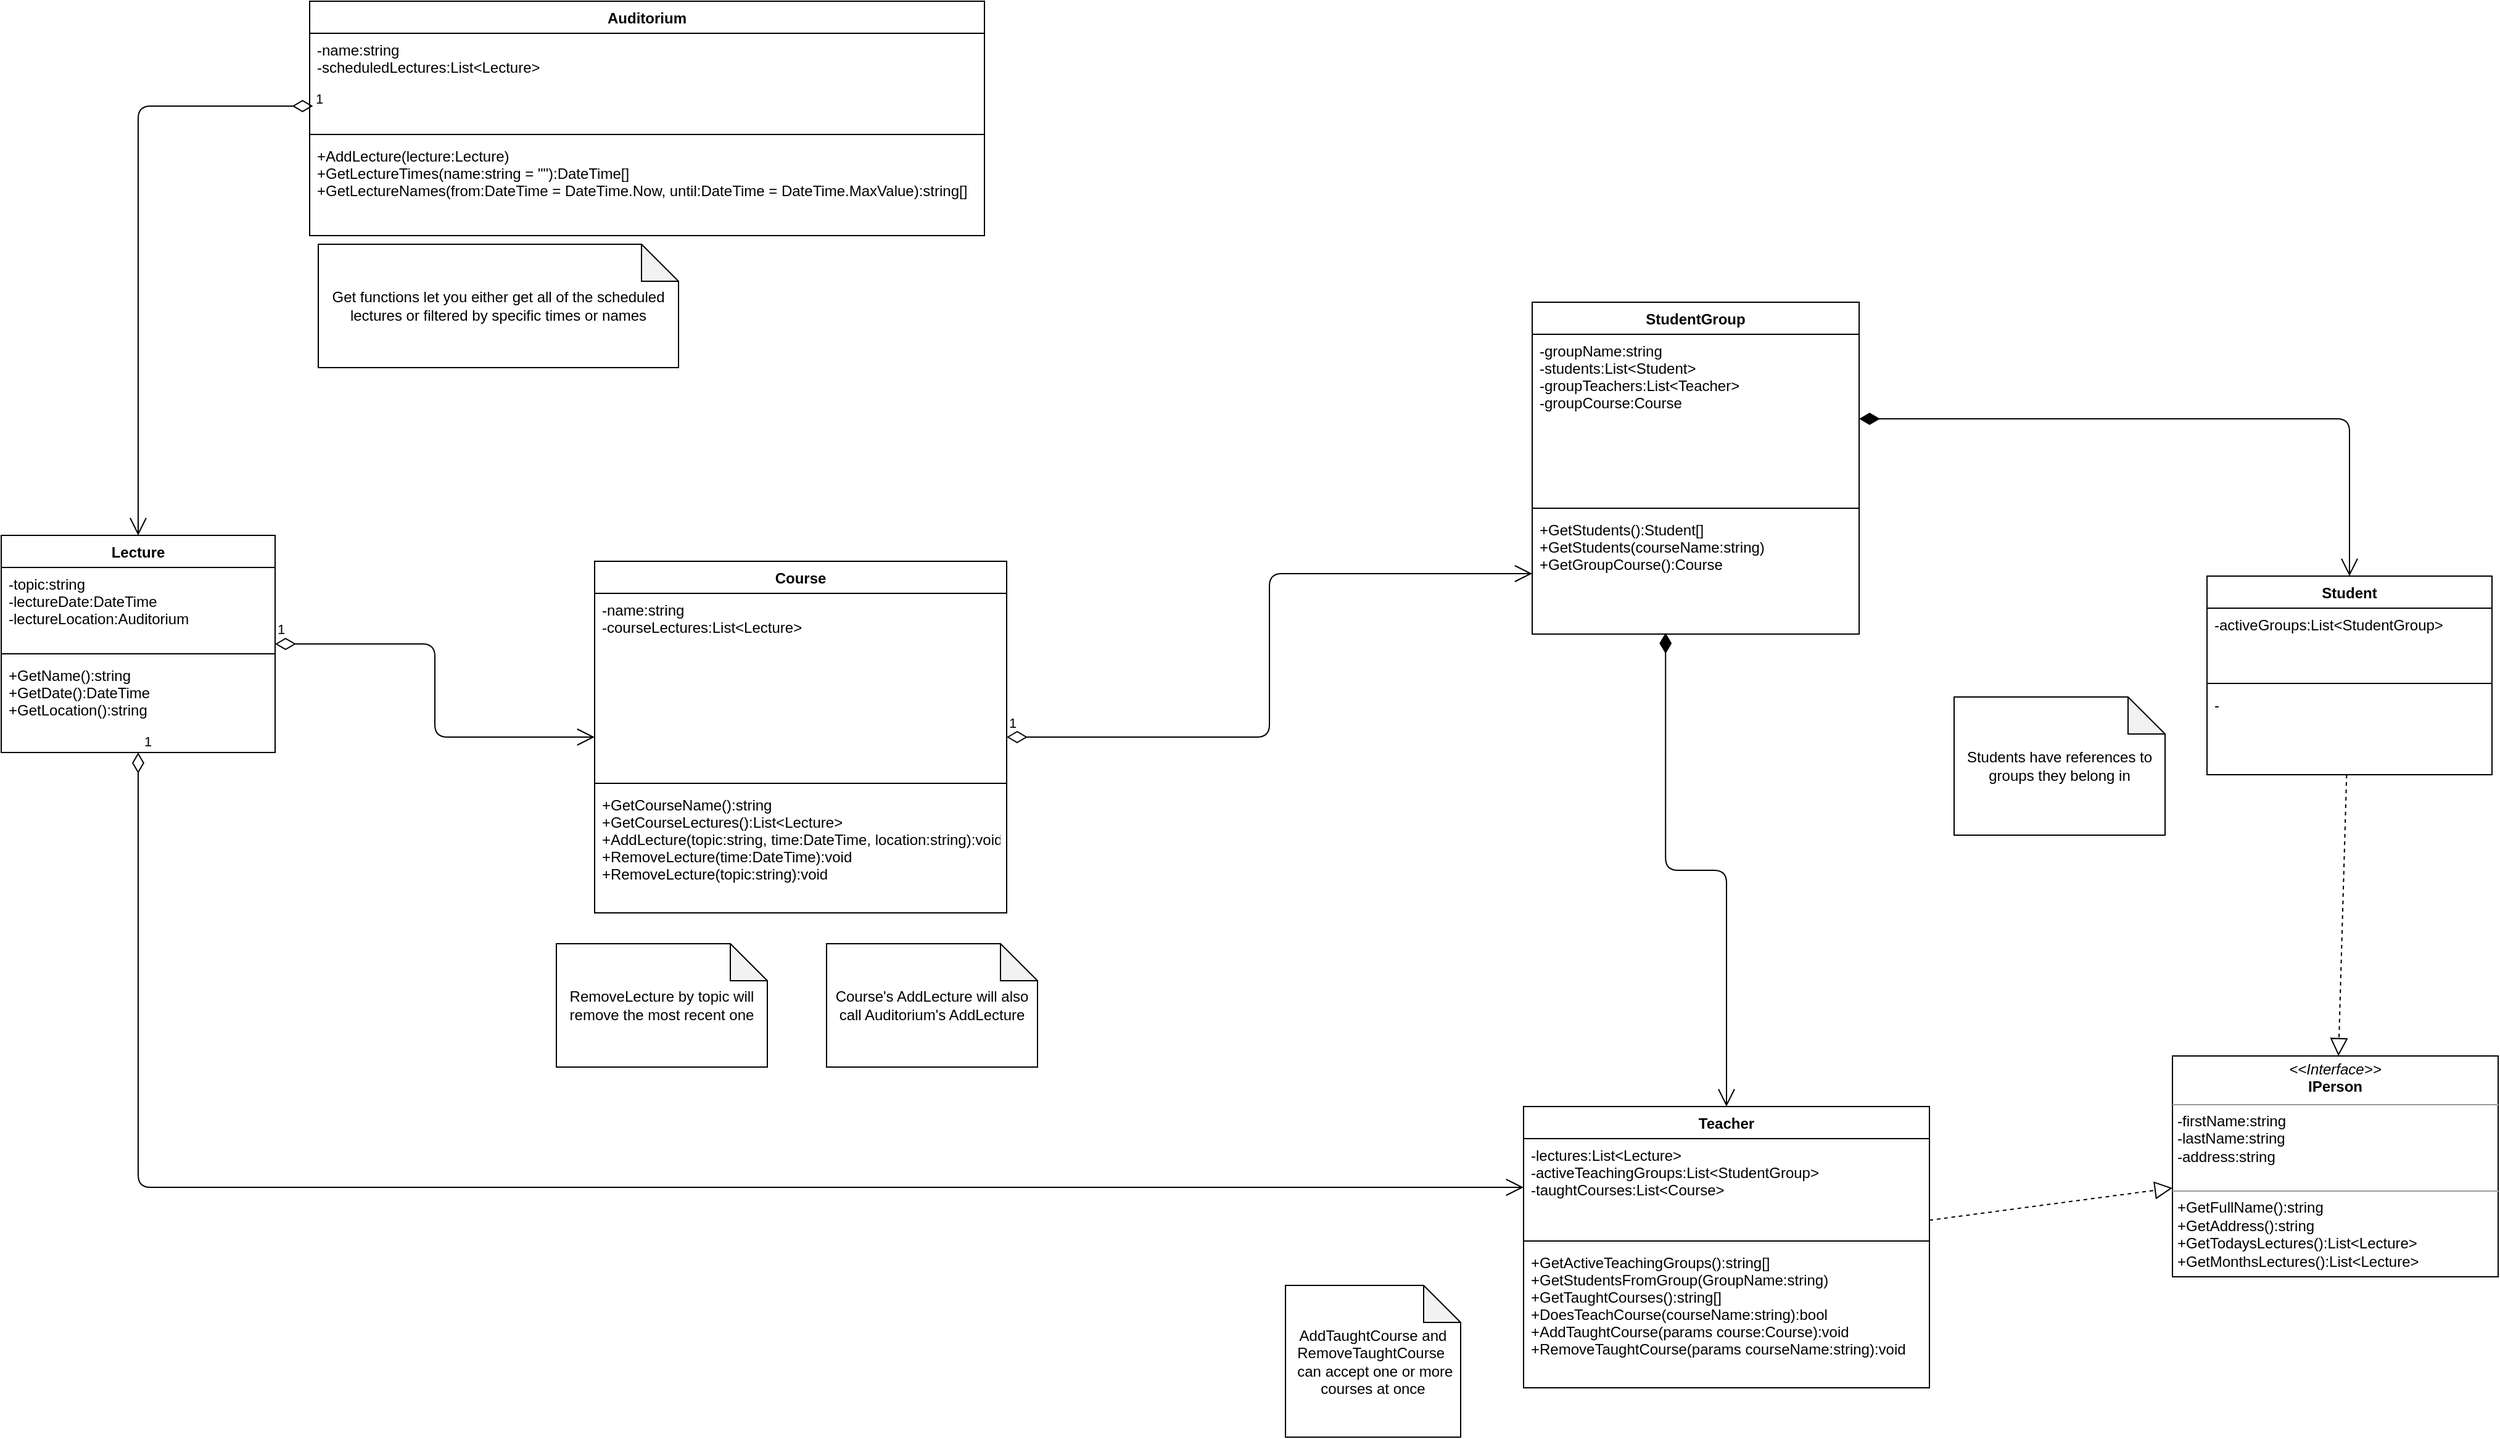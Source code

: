 <mxfile version="14.1.8" type="device"><diagram id="C5RBs43oDa-KdzZeNtuy" name="Page-1"><mxGraphModel dx="1822" dy="1622" grid="0" gridSize="10" guides="1" tooltips="1" connect="1" arrows="1" fold="1" page="0" pageScale="1" pageWidth="827" pageHeight="1169" math="0" shadow="0"><root><mxCell id="WIyWlLk6GJQsqaUBKTNV-0"/><mxCell id="WIyWlLk6GJQsqaUBKTNV-1" parent="WIyWlLk6GJQsqaUBKTNV-0"/><mxCell id="tR9uDY9Nzf5J-o-puIvT-4" value="Student" style="swimlane;fontStyle=1;align=center;verticalAlign=top;childLayout=stackLayout;horizontal=1;startSize=26;horizontalStack=0;resizeParent=1;resizeParentMax=0;resizeLast=0;collapsible=1;marginBottom=0;" parent="WIyWlLk6GJQsqaUBKTNV-1" vertex="1"><mxGeometry x="1554" y="39" width="231" height="161" as="geometry"/></mxCell><mxCell id="tR9uDY9Nzf5J-o-puIvT-5" value="-activeGroups:List&lt;StudentGroup&gt;" style="text;strokeColor=none;fillColor=none;align=left;verticalAlign=top;spacingLeft=4;spacingRight=4;overflow=hidden;rotatable=0;points=[[0,0.5],[1,0.5]];portConstraint=eastwest;" parent="tR9uDY9Nzf5J-o-puIvT-4" vertex="1"><mxGeometry y="26" width="231" height="57" as="geometry"/></mxCell><mxCell id="tR9uDY9Nzf5J-o-puIvT-6" value="" style="line;strokeWidth=1;fillColor=none;align=left;verticalAlign=middle;spacingTop=-1;spacingLeft=3;spacingRight=3;rotatable=0;labelPosition=right;points=[];portConstraint=eastwest;" parent="tR9uDY9Nzf5J-o-puIvT-4" vertex="1"><mxGeometry y="83" width="231" height="8" as="geometry"/></mxCell><mxCell id="tR9uDY9Nzf5J-o-puIvT-7" value="-" style="text;strokeColor=none;fillColor=none;align=left;verticalAlign=top;spacingLeft=4;spacingRight=4;overflow=hidden;rotatable=0;points=[[0,0.5],[1,0.5]];portConstraint=eastwest;" parent="tR9uDY9Nzf5J-o-puIvT-4" vertex="1"><mxGeometry y="91" width="231" height="70" as="geometry"/></mxCell><mxCell id="tR9uDY9Nzf5J-o-puIvT-8" value="Course" style="swimlane;fontStyle=1;align=center;verticalAlign=top;childLayout=stackLayout;horizontal=1;startSize=26;horizontalStack=0;resizeParent=1;resizeParentMax=0;resizeLast=0;collapsible=1;marginBottom=0;" parent="WIyWlLk6GJQsqaUBKTNV-1" vertex="1"><mxGeometry x="247" y="27" width="334" height="285" as="geometry"/></mxCell><mxCell id="tR9uDY9Nzf5J-o-puIvT-9" value="-name:string&#10;-courseLectures:List&lt;Lecture&gt;&#10;&#10;" style="text;strokeColor=none;fillColor=none;align=left;verticalAlign=top;spacingLeft=4;spacingRight=4;overflow=hidden;rotatable=0;points=[[0,0.5],[1,0.5]];portConstraint=eastwest;" parent="tR9uDY9Nzf5J-o-puIvT-8" vertex="1"><mxGeometry y="26" width="334" height="150" as="geometry"/></mxCell><mxCell id="tR9uDY9Nzf5J-o-puIvT-10" value="" style="line;strokeWidth=1;fillColor=none;align=left;verticalAlign=middle;spacingTop=-1;spacingLeft=3;spacingRight=3;rotatable=0;labelPosition=right;points=[];portConstraint=eastwest;" parent="tR9uDY9Nzf5J-o-puIvT-8" vertex="1"><mxGeometry y="176" width="334" height="8" as="geometry"/></mxCell><mxCell id="tR9uDY9Nzf5J-o-puIvT-11" value="+GetCourseName():string&#10;+GetCourseLectures():List&lt;Lecture&gt;&#10;+AddLecture(topic:string, time:DateTime, location:string):void&#10;+RemoveLecture(time:DateTime):void&#10;+RemoveLecture(topic:string):void" style="text;strokeColor=none;fillColor=none;align=left;verticalAlign=top;spacingLeft=4;spacingRight=4;overflow=hidden;rotatable=0;points=[[0,0.5],[1,0.5]];portConstraint=eastwest;" parent="tR9uDY9Nzf5J-o-puIvT-8" vertex="1"><mxGeometry y="184" width="334" height="101" as="geometry"/></mxCell><mxCell id="tR9uDY9Nzf5J-o-puIvT-12" value="Lecture" style="swimlane;fontStyle=1;align=center;verticalAlign=top;childLayout=stackLayout;horizontal=1;startSize=26;horizontalStack=0;resizeParent=1;resizeParentMax=0;resizeLast=0;collapsible=1;marginBottom=0;" parent="WIyWlLk6GJQsqaUBKTNV-1" vertex="1"><mxGeometry x="-234" y="6" width="222" height="176" as="geometry"/></mxCell><mxCell id="tR9uDY9Nzf5J-o-puIvT-13" value="-topic:string&#10;-lectureDate:DateTime&#10;-lectureLocation:Auditorium&#10;" style="text;strokeColor=none;fillColor=none;align=left;verticalAlign=top;spacingLeft=4;spacingRight=4;overflow=hidden;rotatable=0;points=[[0,0.5],[1,0.5]];portConstraint=eastwest;" parent="tR9uDY9Nzf5J-o-puIvT-12" vertex="1"><mxGeometry y="26" width="222" height="66" as="geometry"/></mxCell><mxCell id="tR9uDY9Nzf5J-o-puIvT-14" value="" style="line;strokeWidth=1;fillColor=none;align=left;verticalAlign=middle;spacingTop=-1;spacingLeft=3;spacingRight=3;rotatable=0;labelPosition=right;points=[];portConstraint=eastwest;" parent="tR9uDY9Nzf5J-o-puIvT-12" vertex="1"><mxGeometry y="92" width="222" height="8" as="geometry"/></mxCell><mxCell id="tR9uDY9Nzf5J-o-puIvT-15" value="+GetName():string&#10;+GetDate():DateTime&#10;+GetLocation():string&#10;" style="text;strokeColor=none;fillColor=none;align=left;verticalAlign=top;spacingLeft=4;spacingRight=4;overflow=hidden;rotatable=0;points=[[0,0.5],[1,0.5]];portConstraint=eastwest;" parent="tR9uDY9Nzf5J-o-puIvT-12" vertex="1"><mxGeometry y="100" width="222" height="76" as="geometry"/></mxCell><mxCell id="tR9uDY9Nzf5J-o-puIvT-16" value="Auditorium" style="swimlane;fontStyle=1;align=center;verticalAlign=top;childLayout=stackLayout;horizontal=1;startSize=26;horizontalStack=0;resizeParent=1;resizeParentMax=0;resizeLast=0;collapsible=1;marginBottom=0;" parent="WIyWlLk6GJQsqaUBKTNV-1" vertex="1"><mxGeometry x="16" y="-427" width="547" height="190" as="geometry"/></mxCell><mxCell id="tR9uDY9Nzf5J-o-puIvT-17" value="-name:string&#10;-scheduledLectures:List&lt;Lecture&gt;" style="text;strokeColor=none;fillColor=none;align=left;verticalAlign=top;spacingLeft=4;spacingRight=4;overflow=hidden;rotatable=0;points=[[0,0.5],[1,0.5]];portConstraint=eastwest;" parent="tR9uDY9Nzf5J-o-puIvT-16" vertex="1"><mxGeometry y="26" width="547" height="78" as="geometry"/></mxCell><mxCell id="tR9uDY9Nzf5J-o-puIvT-18" value="" style="line;strokeWidth=1;fillColor=none;align=left;verticalAlign=middle;spacingTop=-1;spacingLeft=3;spacingRight=3;rotatable=0;labelPosition=right;points=[];portConstraint=eastwest;" parent="tR9uDY9Nzf5J-o-puIvT-16" vertex="1"><mxGeometry y="104" width="547" height="8" as="geometry"/></mxCell><mxCell id="tR9uDY9Nzf5J-o-puIvT-19" value="+AddLecture(lecture:Lecture)&#10;+GetLectureTimes(name:string = &quot;&quot;):DateTime[]&#10;+GetLectureNames(from:DateTime = DateTime.Now, until:DateTime = DateTime.MaxValue):string[]&#10;" style="text;strokeColor=none;fillColor=none;align=left;verticalAlign=top;spacingLeft=4;spacingRight=4;overflow=hidden;rotatable=0;points=[[0,0.5],[1,0.5]];portConstraint=eastwest;" parent="tR9uDY9Nzf5J-o-puIvT-16" vertex="1"><mxGeometry y="112" width="547" height="78" as="geometry"/></mxCell><mxCell id="tR9uDY9Nzf5J-o-puIvT-20" value="RemoveLecture by topic will remove the most recent one" style="shape=note;whiteSpace=wrap;html=1;backgroundOutline=1;darkOpacity=0.05;" parent="WIyWlLk6GJQsqaUBKTNV-1" vertex="1"><mxGeometry x="216" y="337" width="171" height="100" as="geometry"/></mxCell><mxCell id="tR9uDY9Nzf5J-o-puIvT-22" value="1" style="endArrow=open;html=1;endSize=12;startArrow=diamondThin;startSize=14;startFill=0;edgeStyle=orthogonalEdgeStyle;align=left;verticalAlign=bottom;" parent="WIyWlLk6GJQsqaUBKTNV-1" source="tR9uDY9Nzf5J-o-puIvT-12" target="tR9uDY9Nzf5J-o-puIvT-8" edge="1"><mxGeometry x="-1" y="3" relative="1" as="geometry"><mxPoint x="347" y="-108" as="sourcePoint"/><mxPoint x="507" y="-108" as="targetPoint"/></mxGeometry></mxCell><mxCell id="tR9uDY9Nzf5J-o-puIvT-23" value="1" style="endArrow=open;html=1;endSize=12;startArrow=diamondThin;startSize=14;startFill=0;edgeStyle=orthogonalEdgeStyle;align=left;verticalAlign=bottom;exitX=0.005;exitY=0.756;exitDx=0;exitDy=0;exitPerimeter=0;" parent="WIyWlLk6GJQsqaUBKTNV-1" source="tR9uDY9Nzf5J-o-puIvT-17" target="tR9uDY9Nzf5J-o-puIvT-12" edge="1"><mxGeometry x="-1" y="3" relative="1" as="geometry"><mxPoint x="196" y="-214" as="sourcePoint"/><mxPoint x="507" y="-108" as="targetPoint"/></mxGeometry></mxCell><mxCell id="tR9uDY9Nzf5J-o-puIvT-24" value="Course's AddLecture will also call Auditorium's AddLecture" style="shape=note;whiteSpace=wrap;html=1;backgroundOutline=1;darkOpacity=0.05;" parent="WIyWlLk6GJQsqaUBKTNV-1" vertex="1"><mxGeometry x="435" y="337" width="171" height="100" as="geometry"/></mxCell><mxCell id="tR9uDY9Nzf5J-o-puIvT-25" value="Get functions let you either get all of the scheduled lectures or filtered by specific times or names" style="shape=note;whiteSpace=wrap;html=1;backgroundOutline=1;darkOpacity=0.05;" parent="WIyWlLk6GJQsqaUBKTNV-1" vertex="1"><mxGeometry x="23" y="-230" width="292" height="100" as="geometry"/></mxCell><mxCell id="tR9uDY9Nzf5J-o-puIvT-26" value="Teacher" style="swimlane;fontStyle=1;align=center;verticalAlign=top;childLayout=stackLayout;horizontal=1;startSize=26;horizontalStack=0;resizeParent=1;resizeParentMax=0;resizeLast=0;collapsible=1;marginBottom=0;" parent="WIyWlLk6GJQsqaUBKTNV-1" vertex="1"><mxGeometry x="1000" y="469" width="329" height="228" as="geometry"/></mxCell><mxCell id="tR9uDY9Nzf5J-o-puIvT-27" value="-lectures:List&lt;Lecture&gt;&#10;-activeTeachingGroups:List&lt;StudentGroup&gt;&#10;-taughtCourses:List&lt;Course&gt;" style="text;strokeColor=none;fillColor=none;align=left;verticalAlign=top;spacingLeft=4;spacingRight=4;overflow=hidden;rotatable=0;points=[[0,0.5],[1,0.5]];portConstraint=eastwest;" parent="tR9uDY9Nzf5J-o-puIvT-26" vertex="1"><mxGeometry y="26" width="329" height="79" as="geometry"/></mxCell><mxCell id="tR9uDY9Nzf5J-o-puIvT-28" value="" style="line;strokeWidth=1;fillColor=none;align=left;verticalAlign=middle;spacingTop=-1;spacingLeft=3;spacingRight=3;rotatable=0;labelPosition=right;points=[];portConstraint=eastwest;" parent="tR9uDY9Nzf5J-o-puIvT-26" vertex="1"><mxGeometry y="105" width="329" height="8" as="geometry"/></mxCell><mxCell id="tR9uDY9Nzf5J-o-puIvT-29" value="+GetActiveTeachingGroups():string[]&#10;+GetStudentsFromGroup(GroupName:string)&#10;+GetTaughtCourses():string[]&#10;+DoesTeachCourse(courseName:string):bool&#10;+AddTaughtCourse(params course:Course):void&#10;+RemoveTaughtCourse(params courseName:string):void&#10;" style="text;strokeColor=none;fillColor=none;align=left;verticalAlign=top;spacingLeft=4;spacingRight=4;overflow=hidden;rotatable=0;points=[[0,0.5],[1,0.5]];portConstraint=eastwest;" parent="tR9uDY9Nzf5J-o-puIvT-26" vertex="1"><mxGeometry y="113" width="329" height="115" as="geometry"/></mxCell><mxCell id="tR9uDY9Nzf5J-o-puIvT-30" value="&lt;p style=&quot;margin: 0px ; margin-top: 4px ; text-align: center&quot;&gt;&lt;i&gt;&amp;lt;&amp;lt;Interface&amp;gt;&amp;gt;&lt;/i&gt;&lt;br&gt;&lt;b&gt;IPerson&lt;/b&gt;&lt;/p&gt;&lt;hr size=&quot;1&quot;&gt;&lt;p style=&quot;margin: 0px ; margin-left: 4px&quot;&gt;-firstName:string&lt;br&gt;-lastName:string&lt;br&gt;-address:string&lt;br&gt;&lt;br&gt;&lt;/p&gt;&lt;hr size=&quot;1&quot;&gt;&lt;p style=&quot;margin: 0px ; margin-left: 4px&quot;&gt;&lt;span&gt;+GetFullName():string&lt;/span&gt;&lt;br&gt;&lt;/p&gt;&lt;p style=&quot;margin: 0px ; margin-left: 4px&quot;&gt;+GetAddress():string&lt;/p&gt;&lt;p style=&quot;margin: 0px ; margin-left: 4px&quot;&gt;+GetTodaysLectures():List&amp;lt;Lecture&amp;gt;&lt;br style=&quot;padding: 0px ; margin: 0px&quot;&gt;+GetMonthsLectures():List&amp;lt;Lecture&amp;gt;&lt;br&gt;&lt;br&gt;&lt;/p&gt;" style="verticalAlign=top;align=left;overflow=fill;fontSize=12;fontFamily=Helvetica;html=1;" parent="WIyWlLk6GJQsqaUBKTNV-1" vertex="1"><mxGeometry x="1526" y="428" width="264" height="179" as="geometry"/></mxCell><mxCell id="tR9uDY9Nzf5J-o-puIvT-31" value="" style="endArrow=block;dashed=1;endFill=0;endSize=12;html=1;" parent="WIyWlLk6GJQsqaUBKTNV-1" source="tR9uDY9Nzf5J-o-puIvT-4" target="tR9uDY9Nzf5J-o-puIvT-30" edge="1"><mxGeometry width="160" relative="1" as="geometry"><mxPoint x="1055" y="-84" as="sourcePoint"/><mxPoint x="1215" y="-84" as="targetPoint"/></mxGeometry></mxCell><mxCell id="tR9uDY9Nzf5J-o-puIvT-32" value="" style="endArrow=block;dashed=1;endFill=0;endSize=12;html=1;" parent="WIyWlLk6GJQsqaUBKTNV-1" source="tR9uDY9Nzf5J-o-puIvT-26" target="tR9uDY9Nzf5J-o-puIvT-30" edge="1"><mxGeometry width="160" relative="1" as="geometry"><mxPoint x="1075" y="186" as="sourcePoint"/><mxPoint x="1235" y="186" as="targetPoint"/></mxGeometry></mxCell><mxCell id="tR9uDY9Nzf5J-o-puIvT-33" value="1" style="endArrow=open;html=1;endSize=12;startArrow=diamondThin;startSize=14;startFill=0;edgeStyle=orthogonalEdgeStyle;align=left;verticalAlign=bottom;" parent="WIyWlLk6GJQsqaUBKTNV-1" source="tR9uDY9Nzf5J-o-puIvT-12" target="tR9uDY9Nzf5J-o-puIvT-27" edge="1"><mxGeometry x="-1" y="3" relative="1" as="geometry"><mxPoint x="558" y="301" as="sourcePoint"/><mxPoint x="718" y="301" as="targetPoint"/></mxGeometry></mxCell><mxCell id="bJ1X_YmGgl70jR9Od_1A-0" value="StudentGroup" style="swimlane;fontStyle=1;align=center;verticalAlign=top;childLayout=stackLayout;horizontal=1;startSize=26;horizontalStack=0;resizeParent=1;resizeParentMax=0;resizeLast=0;collapsible=1;marginBottom=0;" parent="WIyWlLk6GJQsqaUBKTNV-1" vertex="1"><mxGeometry x="1007" y="-183" width="265" height="269" as="geometry"/></mxCell><mxCell id="bJ1X_YmGgl70jR9Od_1A-1" value="-groupName:string&#10;-students:List&lt;Student&gt;&#10;-groupTeachers:List&lt;Teacher&gt;&#10;-groupCourse:Course" style="text;strokeColor=none;fillColor=none;align=left;verticalAlign=top;spacingLeft=4;spacingRight=4;overflow=hidden;rotatable=0;points=[[0,0.5],[1,0.5]];portConstraint=eastwest;" parent="bJ1X_YmGgl70jR9Od_1A-0" vertex="1"><mxGeometry y="26" width="265" height="137" as="geometry"/></mxCell><mxCell id="bJ1X_YmGgl70jR9Od_1A-2" value="" style="line;strokeWidth=1;fillColor=none;align=left;verticalAlign=middle;spacingTop=-1;spacingLeft=3;spacingRight=3;rotatable=0;labelPosition=right;points=[];portConstraint=eastwest;" parent="bJ1X_YmGgl70jR9Od_1A-0" vertex="1"><mxGeometry y="163" width="265" height="8" as="geometry"/></mxCell><mxCell id="bJ1X_YmGgl70jR9Od_1A-3" value="+GetStudents():Student[]&#10;+GetStudents(courseName:string)&#10;+GetGroupCourse():Course&#10;&#10;" style="text;strokeColor=none;fillColor=none;align=left;verticalAlign=top;spacingLeft=4;spacingRight=4;overflow=hidden;rotatable=0;points=[[0,0.5],[1,0.5]];portConstraint=eastwest;" parent="bJ1X_YmGgl70jR9Od_1A-0" vertex="1"><mxGeometry y="171" width="265" height="98" as="geometry"/></mxCell><mxCell id="bJ1X_YmGgl70jR9Od_1A-12" value="Students have references to groups they belong in" style="shape=note;whiteSpace=wrap;html=1;backgroundOutline=1;darkOpacity=0.05;" parent="WIyWlLk6GJQsqaUBKTNV-1" vertex="1"><mxGeometry x="1349" y="137" width="171" height="112" as="geometry"/></mxCell><mxCell id="bJ1X_YmGgl70jR9Od_1A-13" value="1" style="endArrow=open;html=1;endSize=12;startArrow=diamondThin;startSize=14;startFill=0;edgeStyle=orthogonalEdgeStyle;align=left;verticalAlign=bottom;" parent="WIyWlLk6GJQsqaUBKTNV-1" source="tR9uDY9Nzf5J-o-puIvT-8" target="bJ1X_YmGgl70jR9Od_1A-3" edge="1"><mxGeometry x="-1" y="3" relative="1" as="geometry"><mxPoint x="783" y="135" as="sourcePoint"/><mxPoint x="943" y="135" as="targetPoint"/></mxGeometry></mxCell><mxCell id="bJ1X_YmGgl70jR9Od_1A-16" value="" style="endArrow=open;html=1;endSize=12;startArrow=diamondThin;startSize=14;startFill=1;edgeStyle=orthogonalEdgeStyle;align=left;verticalAlign=bottom;" parent="WIyWlLk6GJQsqaUBKTNV-1" source="bJ1X_YmGgl70jR9Od_1A-1" target="tR9uDY9Nzf5J-o-puIvT-4" edge="1"><mxGeometry x="-1" y="3" relative="1" as="geometry"><mxPoint x="1392" y="-65" as="sourcePoint"/><mxPoint x="1552" y="-65" as="targetPoint"/></mxGeometry></mxCell><mxCell id="bJ1X_YmGgl70jR9Od_1A-18" value="" style="endArrow=open;html=1;endSize=12;startArrow=diamondThin;startSize=14;startFill=1;edgeStyle=orthogonalEdgeStyle;align=left;verticalAlign=bottom;exitX=0.408;exitY=0.99;exitDx=0;exitDy=0;exitPerimeter=0;" parent="WIyWlLk6GJQsqaUBKTNV-1" source="bJ1X_YmGgl70jR9Od_1A-3" target="tR9uDY9Nzf5J-o-puIvT-26" edge="1"><mxGeometry x="-1" y="3" relative="1" as="geometry"><mxPoint x="1184" y="222" as="sourcePoint"/><mxPoint x="1344" y="222" as="targetPoint"/></mxGeometry></mxCell><mxCell id="BNxs2m5MuQ-L_bIX-7qN-0" value="AddTaughtCourse and RemoveTaughtCourse&amp;nbsp;&lt;br&gt;&amp;nbsp;can accept one or more courses at once" style="shape=note;whiteSpace=wrap;html=1;backgroundOutline=1;darkOpacity=0.05;" vertex="1" parent="WIyWlLk6GJQsqaUBKTNV-1"><mxGeometry x="807" y="614" width="142" height="123" as="geometry"/></mxCell></root></mxGraphModel></diagram></mxfile>